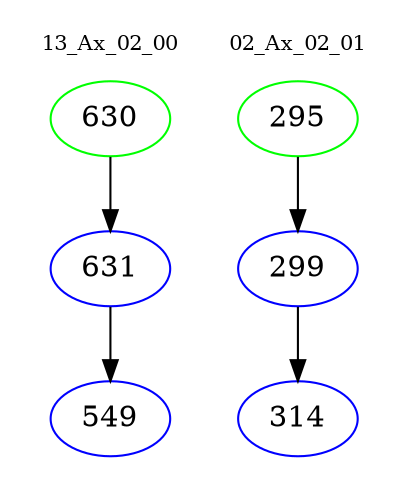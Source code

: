 digraph{
subgraph cluster_0 {
color = white
label = "13_Ax_02_00";
fontsize=10;
T0_630 [label="630", color="green"]
T0_630 -> T0_631 [color="black"]
T0_631 [label="631", color="blue"]
T0_631 -> T0_549 [color="black"]
T0_549 [label="549", color="blue"]
}
subgraph cluster_1 {
color = white
label = "02_Ax_02_01";
fontsize=10;
T1_295 [label="295", color="green"]
T1_295 -> T1_299 [color="black"]
T1_299 [label="299", color="blue"]
T1_299 -> T1_314 [color="black"]
T1_314 [label="314", color="blue"]
}
}
